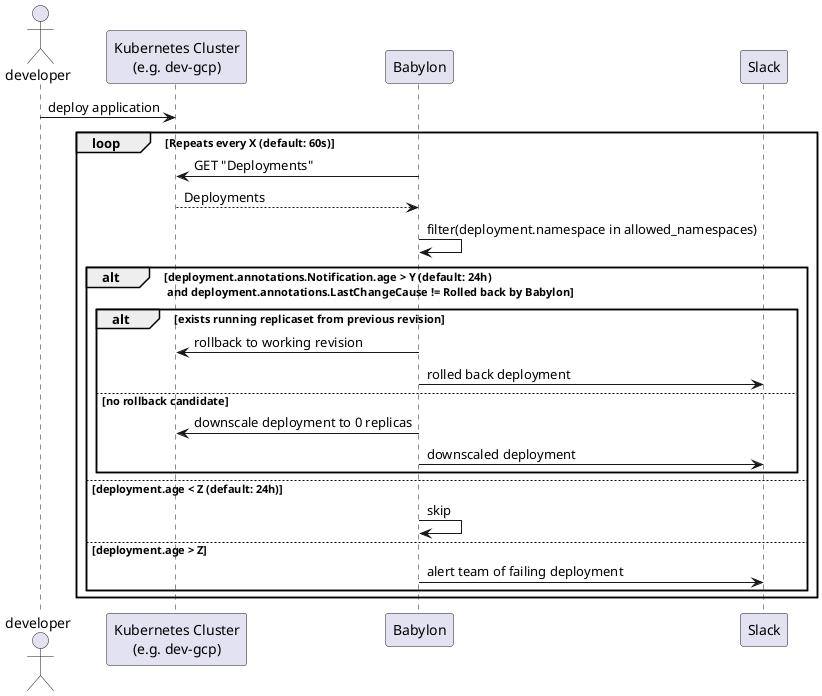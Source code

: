 @startuml babylon-flow 
actor developer as developer
participant k8s as "Kubernetes Cluster\n(e.g. dev-gcp)"
participant babylon as "Babylon"
participant alertmanager as "Slack"

developer -> k8s: deploy application
loop Repeats every X (default: 60s)
babylon -> k8s: GET "Deployments"
return Deployments
babylon -> babylon: filter(deployment.namespace in allowed_namespaces)

alt deployment.annotations.Notification.age > Y (default: 24h) \n and deployment.annotations.LastChangeCause != Rolled back by Babylon

    alt exists running replicaset from previous revision
        
        babylon -> k8s: rollback to working revision
        babylon -> alertmanager: rolled back deployment

    else no rollback candidate

        babylon -> k8s: downscale deployment to 0 replicas
        babylon -> alertmanager: downscaled deployment

    end

else deployment.age < Z (default: 24h)
    
    babylon -> babylon: skip

else deployment.age > Z

    babylon -> alertmanager: alert team of failing deployment
end

end
@enduml
